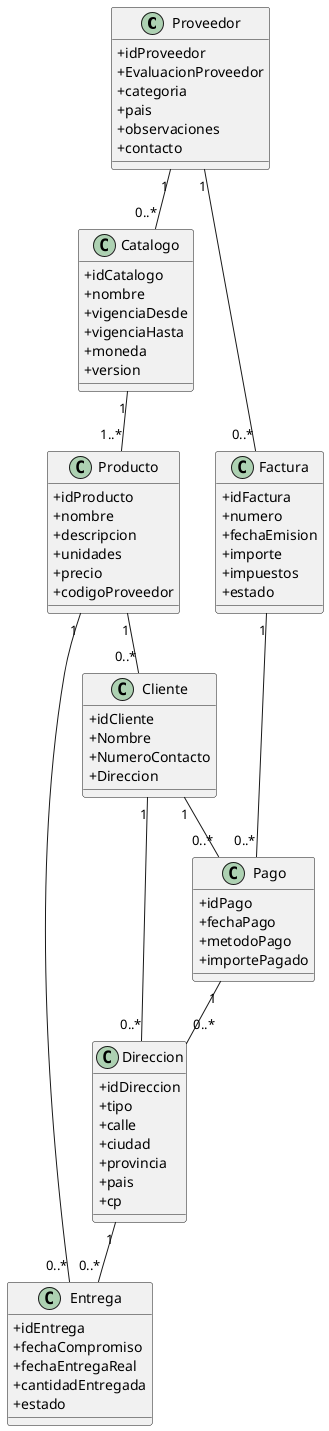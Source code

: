@startuml
skinparam classAttributeIconSize 0

class Proveedor {
  +idProveedor
  +EvaluacionProveedor
  +categoria
  +pais
  +observaciones
  +contacto
}


class Direccion {
  +idDireccion
  +tipo
  +calle
  +ciudad
  +provincia
  +pais
  +cp
}

class Catalogo {
  +idCatalogo
  +nombre
  +vigenciaDesde
  +vigenciaHasta
  +moneda
  +version
}

class Producto {
  +idProducto
  +nombre
  +descripcion
  +unidades
  +precio
  +codigoProveedor
}


class Entrega {
  +idEntrega
  +fechaCompromiso
  +fechaEntregaReal
  +cantidadEntregada
  +estado
}

class Factura {
  +idFactura
  +numero
  +fechaEmision
  +importe
  +impuestos
  +estado
}

class Pago {
  +idPago
  +fechaPago
  +metodoPago
  +importePagado
}


class Cliente{
    +idCliente
    +Nombre
    +NumeroContacto
    +Direccion
}

Producto "1" -- "0..*" Cliente
Cliente "1" -- "0..*" Direccion
Cliente "1" -- "0..*" Pago
Proveedor "1" -- "0..*" Catalogo
Catalogo "1" -- "1..*" Producto
Direccion "1" -- "0..*" Entrega
Producto "1" -- "0..*" Entrega
Proveedor "1" -- "0..*" Factura
Factura "1" -- "0..*" Pago
Pago "1" -- "0..*" Direccion 


@enduml
